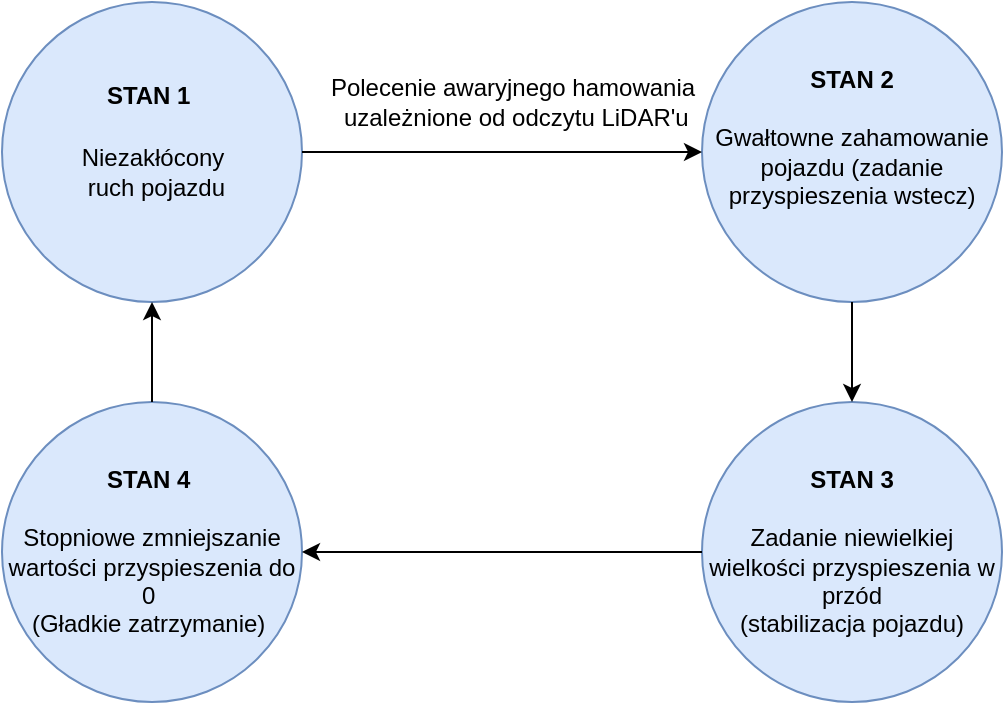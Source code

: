 <mxfile version="22.1.15" type="github">
  <diagram name="Page-1" id="58cdce13-f638-feb5-8d6f-7d28b1aa9fa0">
    <mxGraphModel dx="1434" dy="768" grid="1" gridSize="10" guides="1" tooltips="1" connect="1" arrows="1" fold="1" page="1" pageScale="1" pageWidth="1100" pageHeight="850" background="none" math="0" shadow="0">
      <root>
        <mxCell id="0" />
        <mxCell id="1" parent="0" />
        <mxCell id="XP6XAEMSOJKSHxYJgJJX-1" value="&lt;b&gt;STAN 1&amp;nbsp;&lt;br&gt;&lt;/b&gt;&lt;br&gt;&lt;br&gt;&lt;br&gt;&lt;br&gt;" style="ellipse;whiteSpace=wrap;html=1;aspect=fixed;fillColor=#dae8fc;strokeColor=#6c8ebf;" vertex="1" parent="1">
          <mxGeometry x="190" y="220" width="150" height="150" as="geometry" />
        </mxCell>
        <mxCell id="XP6XAEMSOJKSHxYJgJJX-2" value="&lt;b&gt;STAN 2&lt;/b&gt;&lt;br&gt;&lt;br&gt;Gwałtowne zahamowanie pojazdu (zadanie przyspieszenia wstecz)&lt;br&gt;&lt;b&gt;&amp;nbsp;&lt;/b&gt;" style="ellipse;whiteSpace=wrap;html=1;aspect=fixed;fillColor=#dae8fc;strokeColor=#6c8ebf;" vertex="1" parent="1">
          <mxGeometry x="540" y="220" width="150" height="150" as="geometry" />
        </mxCell>
        <mxCell id="XP6XAEMSOJKSHxYJgJJX-3" value="&lt;b&gt;STAN 3&lt;/b&gt;&lt;br&gt;&lt;br&gt;Zadanie niewielkiej wielkości przyspieszenia w przód &lt;br&gt;(stabilizacja pojazdu)" style="ellipse;whiteSpace=wrap;html=1;aspect=fixed;fillColor=#dae8fc;strokeColor=#6c8ebf;" vertex="1" parent="1">
          <mxGeometry x="540" y="420" width="150" height="150" as="geometry" />
        </mxCell>
        <mxCell id="XP6XAEMSOJKSHxYJgJJX-4" value="&lt;b&gt;STAN 4&amp;nbsp;&lt;/b&gt;&lt;br&gt;&lt;br&gt;Stopniowe zmniejszanie wartości przyspieszenia do 0&amp;nbsp;&lt;br&gt;(Gładkie zatrzymanie)&lt;b&gt;&amp;nbsp;&lt;/b&gt;" style="ellipse;whiteSpace=wrap;html=1;aspect=fixed;fillColor=#dae8fc;strokeColor=#6c8ebf;" vertex="1" parent="1">
          <mxGeometry x="190" y="420" width="150" height="150" as="geometry" />
        </mxCell>
        <mxCell id="XP6XAEMSOJKSHxYJgJJX-6" value="Niezakłócony&lt;br&gt;&amp;nbsp;ruch pojazdu" style="text;html=1;align=center;verticalAlign=middle;resizable=0;points=[];autosize=1;strokeColor=none;fillColor=none;" vertex="1" parent="1">
          <mxGeometry x="215" y="285" width="100" height="40" as="geometry" />
        </mxCell>
        <mxCell id="XP6XAEMSOJKSHxYJgJJX-12" value="" style="endArrow=classic;html=1;rounded=0;exitX=1;exitY=0.5;exitDx=0;exitDy=0;entryX=0;entryY=0.5;entryDx=0;entryDy=0;" edge="1" parent="1" source="XP6XAEMSOJKSHxYJgJJX-1" target="XP6XAEMSOJKSHxYJgJJX-2">
          <mxGeometry width="50" height="50" relative="1" as="geometry">
            <mxPoint x="520" y="470" as="sourcePoint" />
            <mxPoint x="570" y="420" as="targetPoint" />
          </mxGeometry>
        </mxCell>
        <mxCell id="XP6XAEMSOJKSHxYJgJJX-13" value="" style="endArrow=classic;html=1;rounded=0;exitX=0.5;exitY=1;exitDx=0;exitDy=0;entryX=0.5;entryY=0;entryDx=0;entryDy=0;" edge="1" parent="1" source="XP6XAEMSOJKSHxYJgJJX-2" target="XP6XAEMSOJKSHxYJgJJX-3">
          <mxGeometry width="50" height="50" relative="1" as="geometry">
            <mxPoint x="650" y="470" as="sourcePoint" />
            <mxPoint x="700" y="420" as="targetPoint" />
          </mxGeometry>
        </mxCell>
        <mxCell id="XP6XAEMSOJKSHxYJgJJX-14" value="" style="endArrow=classic;html=1;rounded=0;exitX=0;exitY=0.5;exitDx=0;exitDy=0;entryX=1;entryY=0.5;entryDx=0;entryDy=0;" edge="1" parent="1" source="XP6XAEMSOJKSHxYJgJJX-3" target="XP6XAEMSOJKSHxYJgJJX-4">
          <mxGeometry width="50" height="50" relative="1" as="geometry">
            <mxPoint x="520" y="470" as="sourcePoint" />
            <mxPoint x="570" y="420" as="targetPoint" />
          </mxGeometry>
        </mxCell>
        <mxCell id="XP6XAEMSOJKSHxYJgJJX-15" value="" style="endArrow=classic;html=1;rounded=0;exitX=0.5;exitY=0;exitDx=0;exitDy=0;entryX=0.5;entryY=1;entryDx=0;entryDy=0;" edge="1" parent="1" source="XP6XAEMSOJKSHxYJgJJX-4" target="XP6XAEMSOJKSHxYJgJJX-1">
          <mxGeometry width="50" height="50" relative="1" as="geometry">
            <mxPoint x="520" y="470" as="sourcePoint" />
            <mxPoint x="570" y="420" as="targetPoint" />
          </mxGeometry>
        </mxCell>
        <mxCell id="XP6XAEMSOJKSHxYJgJJX-16" value="Polecenie awaryjnego hamowania&lt;br&gt;&amp;nbsp;uzależnione od odczytu LiDAR&#39;u" style="text;html=1;align=center;verticalAlign=middle;resizable=0;points=[];autosize=1;strokeColor=none;fillColor=none;" vertex="1" parent="1">
          <mxGeometry x="340" y="250" width="210" height="40" as="geometry" />
        </mxCell>
      </root>
    </mxGraphModel>
  </diagram>
</mxfile>
